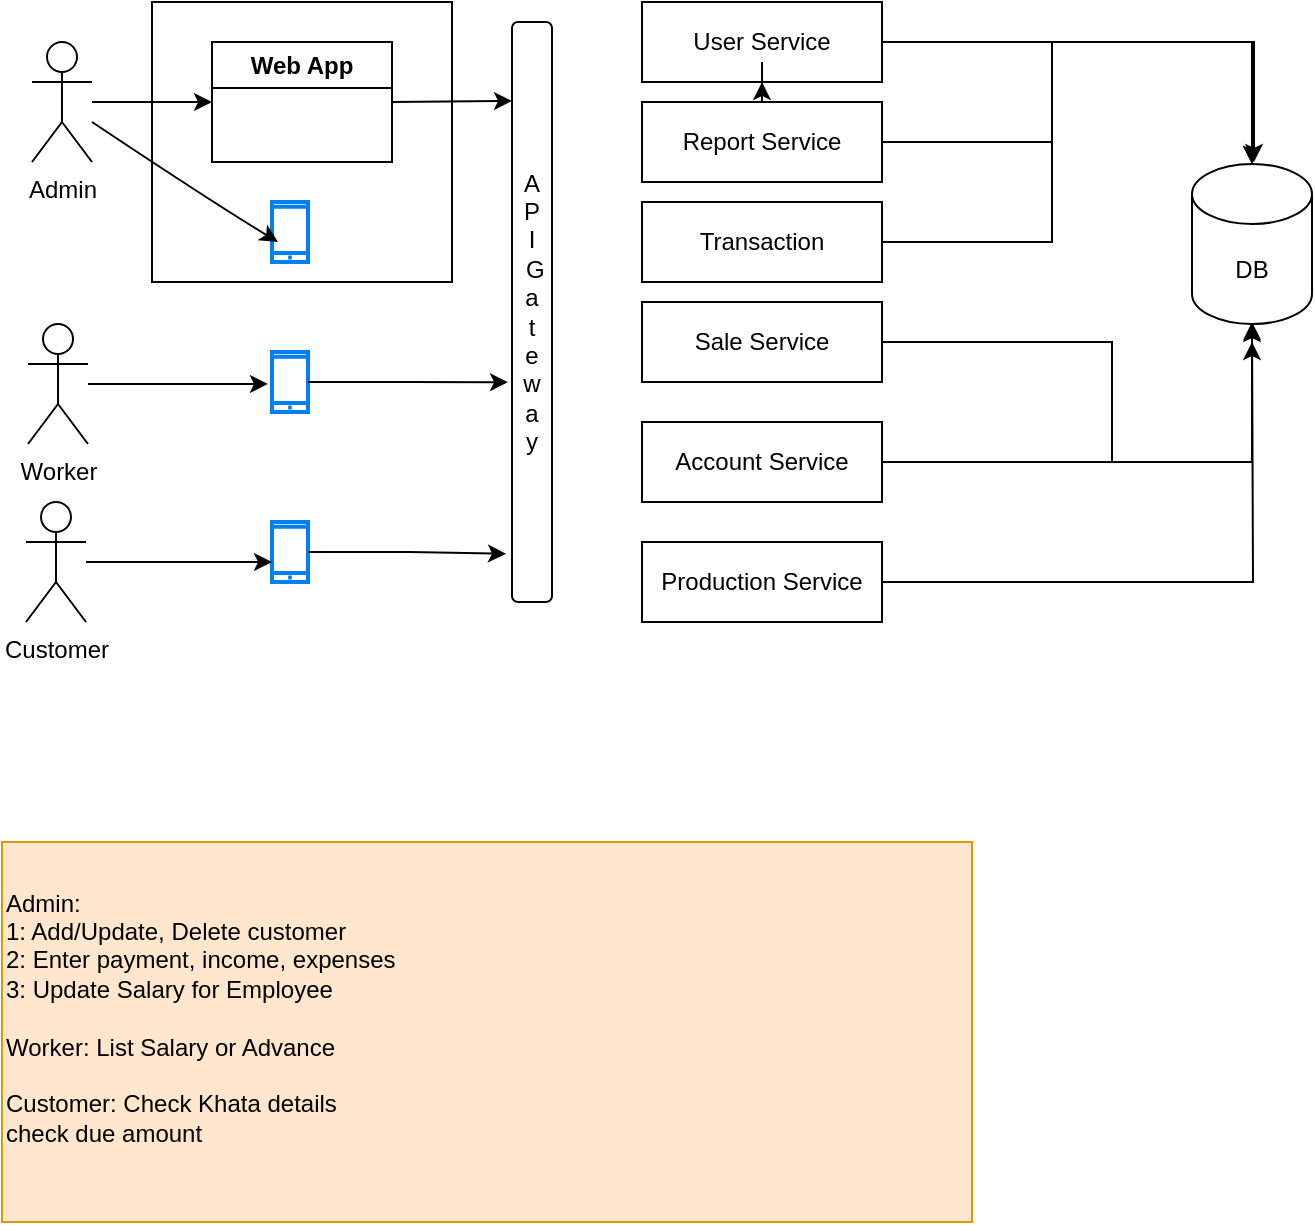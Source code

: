 <mxfile version="25.0.3">
  <diagram name="Page-1" id="EjsbMdNxCGZ8m0mxx56r">
    <mxGraphModel dx="1386" dy="755" grid="1" gridSize="10" guides="1" tooltips="1" connect="1" arrows="1" fold="1" page="1" pageScale="1" pageWidth="850" pageHeight="1100" math="0" shadow="0">
      <root>
        <mxCell id="0" />
        <mxCell id="1" parent="0" />
        <mxCell id="vr0eiFD3yKQDkcYfbocp-15" value="" style="rounded=0;whiteSpace=wrap;html=1;" vertex="1" parent="1">
          <mxGeometry x="120" y="230" width="150" height="140" as="geometry" />
        </mxCell>
        <mxCell id="vr0eiFD3yKQDkcYfbocp-30" style="edgeStyle=orthogonalEdgeStyle;rounded=0;orthogonalLoop=1;jettySize=auto;html=1;" edge="1" parent="1" source="vr0eiFD3yKQDkcYfbocp-1" target="vr0eiFD3yKQDkcYfbocp-29">
          <mxGeometry relative="1" as="geometry" />
        </mxCell>
        <mxCell id="vr0eiFD3yKQDkcYfbocp-1" value="User Service" style="rounded=0;whiteSpace=wrap;html=1;" vertex="1" parent="1">
          <mxGeometry x="365" y="230" width="120" height="40" as="geometry" />
        </mxCell>
        <mxCell id="vr0eiFD3yKQDkcYfbocp-2" value="Admin" style="shape=umlActor;verticalLabelPosition=bottom;verticalAlign=top;html=1;outlineConnect=0;" vertex="1" parent="1">
          <mxGeometry x="60" y="250" width="30" height="60" as="geometry" />
        </mxCell>
        <mxCell id="vr0eiFD3yKQDkcYfbocp-5" value="Worker" style="shape=umlActor;verticalLabelPosition=bottom;verticalAlign=top;html=1;outlineConnect=0;" vertex="1" parent="1">
          <mxGeometry x="58" y="391" width="30" height="60" as="geometry" />
        </mxCell>
        <mxCell id="vr0eiFD3yKQDkcYfbocp-9" value="A&lt;div&gt;P&lt;/div&gt;&lt;div&gt;I&lt;/div&gt;&lt;div&gt;&amp;nbsp;G&lt;div&gt;a&lt;/div&gt;&lt;div&gt;t&lt;/div&gt;&lt;div&gt;e&lt;/div&gt;&lt;div&gt;w&lt;/div&gt;&lt;div&gt;a&lt;/div&gt;&lt;div&gt;y&lt;/div&gt;&lt;/div&gt;" style="rounded=1;whiteSpace=wrap;html=1;" vertex="1" parent="1">
          <mxGeometry x="300" y="240" width="20" height="290" as="geometry" />
        </mxCell>
        <mxCell id="vr0eiFD3yKQDkcYfbocp-10" value="" style="endArrow=classic;html=1;rounded=0;" edge="1" parent="1" source="vr0eiFD3yKQDkcYfbocp-2">
          <mxGeometry width="50" height="50" relative="1" as="geometry">
            <mxPoint x="400" y="510" as="sourcePoint" />
            <mxPoint x="150" y="280" as="targetPoint" />
          </mxGeometry>
        </mxCell>
        <mxCell id="vr0eiFD3yKQDkcYfbocp-12" value="" style="endArrow=classic;html=1;rounded=0;exitX=1;exitY=0.5;exitDx=0;exitDy=0;entryX=0;entryY=0.136;entryDx=0;entryDy=0;entryPerimeter=0;" edge="1" parent="1" source="vr0eiFD3yKQDkcYfbocp-11" target="vr0eiFD3yKQDkcYfbocp-9">
          <mxGeometry width="50" height="50" relative="1" as="geometry">
            <mxPoint x="400" y="510" as="sourcePoint" />
            <mxPoint x="450" y="460" as="targetPoint" />
          </mxGeometry>
        </mxCell>
        <mxCell id="vr0eiFD3yKQDkcYfbocp-13" value="" style="html=1;verticalLabelPosition=bottom;align=center;labelBackgroundColor=#ffffff;verticalAlign=top;strokeWidth=2;strokeColor=#0080F0;shadow=0;dashed=0;shape=mxgraph.ios7.icons.smartphone;" vertex="1" parent="1">
          <mxGeometry x="180" y="330" width="18" height="30" as="geometry" />
        </mxCell>
        <mxCell id="vr0eiFD3yKQDkcYfbocp-11" value="Web App" style="swimlane;whiteSpace=wrap;html=1;" vertex="1" parent="1">
          <mxGeometry x="150" y="250" width="90" height="60" as="geometry" />
        </mxCell>
        <mxCell id="vr0eiFD3yKQDkcYfbocp-14" value="" style="html=1;verticalLabelPosition=bottom;align=center;labelBackgroundColor=#ffffff;verticalAlign=top;strokeWidth=2;strokeColor=#0080F0;shadow=0;dashed=0;shape=mxgraph.ios7.icons.smartphone;" vertex="1" parent="1">
          <mxGeometry x="180" y="405" width="18" height="30" as="geometry" />
        </mxCell>
        <mxCell id="vr0eiFD3yKQDkcYfbocp-16" value="" style="curved=1;endArrow=classic;html=1;rounded=0;entryX=0.167;entryY=0.667;entryDx=0;entryDy=0;entryPerimeter=0;" edge="1" parent="1" source="vr0eiFD3yKQDkcYfbocp-2" target="vr0eiFD3yKQDkcYfbocp-13">
          <mxGeometry width="50" height="50" relative="1" as="geometry">
            <mxPoint x="400" y="510" as="sourcePoint" />
            <mxPoint x="450" y="460" as="targetPoint" />
            <Array as="points">
              <mxPoint x="150" y="330" />
            </Array>
          </mxGeometry>
        </mxCell>
        <mxCell id="vr0eiFD3yKQDkcYfbocp-17" value="" style="endArrow=classic;html=1;rounded=0;entryX=-0.111;entryY=0.533;entryDx=0;entryDy=0;entryPerimeter=0;" edge="1" parent="1" source="vr0eiFD3yKQDkcYfbocp-5" target="vr0eiFD3yKQDkcYfbocp-14">
          <mxGeometry width="50" height="50" relative="1" as="geometry">
            <mxPoint x="400" y="510" as="sourcePoint" />
            <mxPoint x="450" y="460" as="targetPoint" />
          </mxGeometry>
        </mxCell>
        <mxCell id="vr0eiFD3yKQDkcYfbocp-18" value="" style="html=1;verticalLabelPosition=bottom;align=center;labelBackgroundColor=#ffffff;verticalAlign=top;strokeWidth=2;strokeColor=#0080F0;shadow=0;dashed=0;shape=mxgraph.ios7.icons.smartphone;" vertex="1" parent="1">
          <mxGeometry x="180" y="490" width="18" height="30" as="geometry" />
        </mxCell>
        <mxCell id="vr0eiFD3yKQDkcYfbocp-19" value="Customer" style="shape=umlActor;verticalLabelPosition=bottom;verticalAlign=top;html=1;outlineConnect=0;" vertex="1" parent="1">
          <mxGeometry x="57" y="480" width="30" height="60" as="geometry" />
        </mxCell>
        <mxCell id="vr0eiFD3yKQDkcYfbocp-21" style="edgeStyle=orthogonalEdgeStyle;rounded=0;orthogonalLoop=1;jettySize=auto;html=1;entryX=0;entryY=0.667;entryDx=0;entryDy=0;entryPerimeter=0;" edge="1" parent="1" source="vr0eiFD3yKQDkcYfbocp-19" target="vr0eiFD3yKQDkcYfbocp-18">
          <mxGeometry relative="1" as="geometry" />
        </mxCell>
        <mxCell id="vr0eiFD3yKQDkcYfbocp-22" style="edgeStyle=orthogonalEdgeStyle;rounded=0;orthogonalLoop=1;jettySize=auto;html=1;entryX=-0.1;entryY=0.621;entryDx=0;entryDy=0;entryPerimeter=0;" edge="1" parent="1" source="vr0eiFD3yKQDkcYfbocp-14" target="vr0eiFD3yKQDkcYfbocp-9">
          <mxGeometry relative="1" as="geometry" />
        </mxCell>
        <mxCell id="vr0eiFD3yKQDkcYfbocp-23" style="edgeStyle=orthogonalEdgeStyle;rounded=0;orthogonalLoop=1;jettySize=auto;html=1;entryX=-0.15;entryY=0.917;entryDx=0;entryDy=0;entryPerimeter=0;" edge="1" parent="1" source="vr0eiFD3yKQDkcYfbocp-18" target="vr0eiFD3yKQDkcYfbocp-9">
          <mxGeometry relative="1" as="geometry" />
        </mxCell>
        <mxCell id="vr0eiFD3yKQDkcYfbocp-24" value="Transaction" style="rounded=0;whiteSpace=wrap;html=1;" vertex="1" parent="1">
          <mxGeometry x="365" y="330" width="120" height="40" as="geometry" />
        </mxCell>
        <mxCell id="vr0eiFD3yKQDkcYfbocp-25" value="Sale Service" style="rounded=0;whiteSpace=wrap;html=1;" vertex="1" parent="1">
          <mxGeometry x="365" y="380" width="120" height="40" as="geometry" />
        </mxCell>
        <mxCell id="vr0eiFD3yKQDkcYfbocp-35" style="edgeStyle=orthogonalEdgeStyle;rounded=0;orthogonalLoop=1;jettySize=auto;html=1;" edge="1" parent="1" source="vr0eiFD3yKQDkcYfbocp-26">
          <mxGeometry relative="1" as="geometry">
            <mxPoint x="670" y="390" as="targetPoint" />
          </mxGeometry>
        </mxCell>
        <mxCell id="vr0eiFD3yKQDkcYfbocp-26" value="Production Service" style="rounded=0;whiteSpace=wrap;html=1;" vertex="1" parent="1">
          <mxGeometry x="365" y="500" width="120" height="40" as="geometry" />
        </mxCell>
        <mxCell id="vr0eiFD3yKQDkcYfbocp-31" style="edgeStyle=orthogonalEdgeStyle;rounded=0;orthogonalLoop=1;jettySize=auto;html=1;entryX=0.5;entryY=0;entryDx=0;entryDy=0;entryPerimeter=0;" edge="1" parent="1" source="vr0eiFD3yKQDkcYfbocp-27" target="vr0eiFD3yKQDkcYfbocp-29">
          <mxGeometry relative="1" as="geometry">
            <mxPoint x="670" y="300" as="targetPoint" />
            <Array as="points">
              <mxPoint x="570" y="300" />
              <mxPoint x="570" y="250" />
              <mxPoint x="670" y="250" />
            </Array>
          </mxGeometry>
        </mxCell>
        <mxCell id="vr0eiFD3yKQDkcYfbocp-36" value="" style="edgeStyle=orthogonalEdgeStyle;rounded=0;orthogonalLoop=1;jettySize=auto;html=1;" edge="1" parent="1" source="vr0eiFD3yKQDkcYfbocp-27" target="vr0eiFD3yKQDkcYfbocp-1">
          <mxGeometry relative="1" as="geometry" />
        </mxCell>
        <mxCell id="vr0eiFD3yKQDkcYfbocp-27" value="Report Service" style="rounded=0;whiteSpace=wrap;html=1;" vertex="1" parent="1">
          <mxGeometry x="365" y="280" width="120" height="40" as="geometry" />
        </mxCell>
        <mxCell id="vr0eiFD3yKQDkcYfbocp-28" value="Account Service" style="rounded=0;whiteSpace=wrap;html=1;" vertex="1" parent="1">
          <mxGeometry x="365" y="440" width="120" height="40" as="geometry" />
        </mxCell>
        <mxCell id="vr0eiFD3yKQDkcYfbocp-29" value="DB" style="shape=cylinder3;whiteSpace=wrap;html=1;boundedLbl=1;backgroundOutline=1;size=15;" vertex="1" parent="1">
          <mxGeometry x="640" y="311" width="60" height="80" as="geometry" />
        </mxCell>
        <mxCell id="vr0eiFD3yKQDkcYfbocp-32" style="edgeStyle=orthogonalEdgeStyle;rounded=0;orthogonalLoop=1;jettySize=auto;html=1;" edge="1" parent="1" source="vr0eiFD3yKQDkcYfbocp-24">
          <mxGeometry relative="1" as="geometry">
            <mxPoint x="671" y="310" as="targetPoint" />
            <Array as="points">
              <mxPoint x="570" y="350" />
              <mxPoint x="570" y="250" />
              <mxPoint x="671" y="250" />
            </Array>
          </mxGeometry>
        </mxCell>
        <mxCell id="vr0eiFD3yKQDkcYfbocp-33" style="edgeStyle=orthogonalEdgeStyle;rounded=0;orthogonalLoop=1;jettySize=auto;html=1;" edge="1" parent="1" source="vr0eiFD3yKQDkcYfbocp-25">
          <mxGeometry relative="1" as="geometry">
            <mxPoint x="670" y="400" as="targetPoint" />
            <Array as="points">
              <mxPoint x="600" y="400" />
              <mxPoint x="600" y="460" />
              <mxPoint x="670" y="460" />
            </Array>
          </mxGeometry>
        </mxCell>
        <mxCell id="vr0eiFD3yKQDkcYfbocp-34" style="edgeStyle=orthogonalEdgeStyle;rounded=0;orthogonalLoop=1;jettySize=auto;html=1;entryX=0.5;entryY=1;entryDx=0;entryDy=0;entryPerimeter=0;" edge="1" parent="1" source="vr0eiFD3yKQDkcYfbocp-28" target="vr0eiFD3yKQDkcYfbocp-29">
          <mxGeometry relative="1" as="geometry" />
        </mxCell>
        <mxCell id="vr0eiFD3yKQDkcYfbocp-37" value="Admin:&amp;nbsp;&lt;div&gt;1: Add/Update, Delete customer&lt;/div&gt;&lt;div&gt;2: Enter payment, income, expenses&lt;/div&gt;&lt;div&gt;3: Update Salary for Employee&lt;/div&gt;&lt;div&gt;&lt;br&gt;&lt;/div&gt;&lt;div&gt;Worker: List Salary or Advance&lt;/div&gt;&lt;div&gt;&lt;br&gt;&lt;/div&gt;&lt;div&gt;Customer: Check Khata details&lt;/div&gt;&lt;div&gt;check due amount&lt;/div&gt;&lt;div&gt;&lt;br&gt;&lt;/div&gt;" style="text;html=1;align=left;verticalAlign=middle;whiteSpace=wrap;rounded=0;fillColor=#ffe6cc;strokeColor=#d79b00;" vertex="1" parent="1">
          <mxGeometry x="45" y="650" width="485" height="190" as="geometry" />
        </mxCell>
      </root>
    </mxGraphModel>
  </diagram>
</mxfile>
